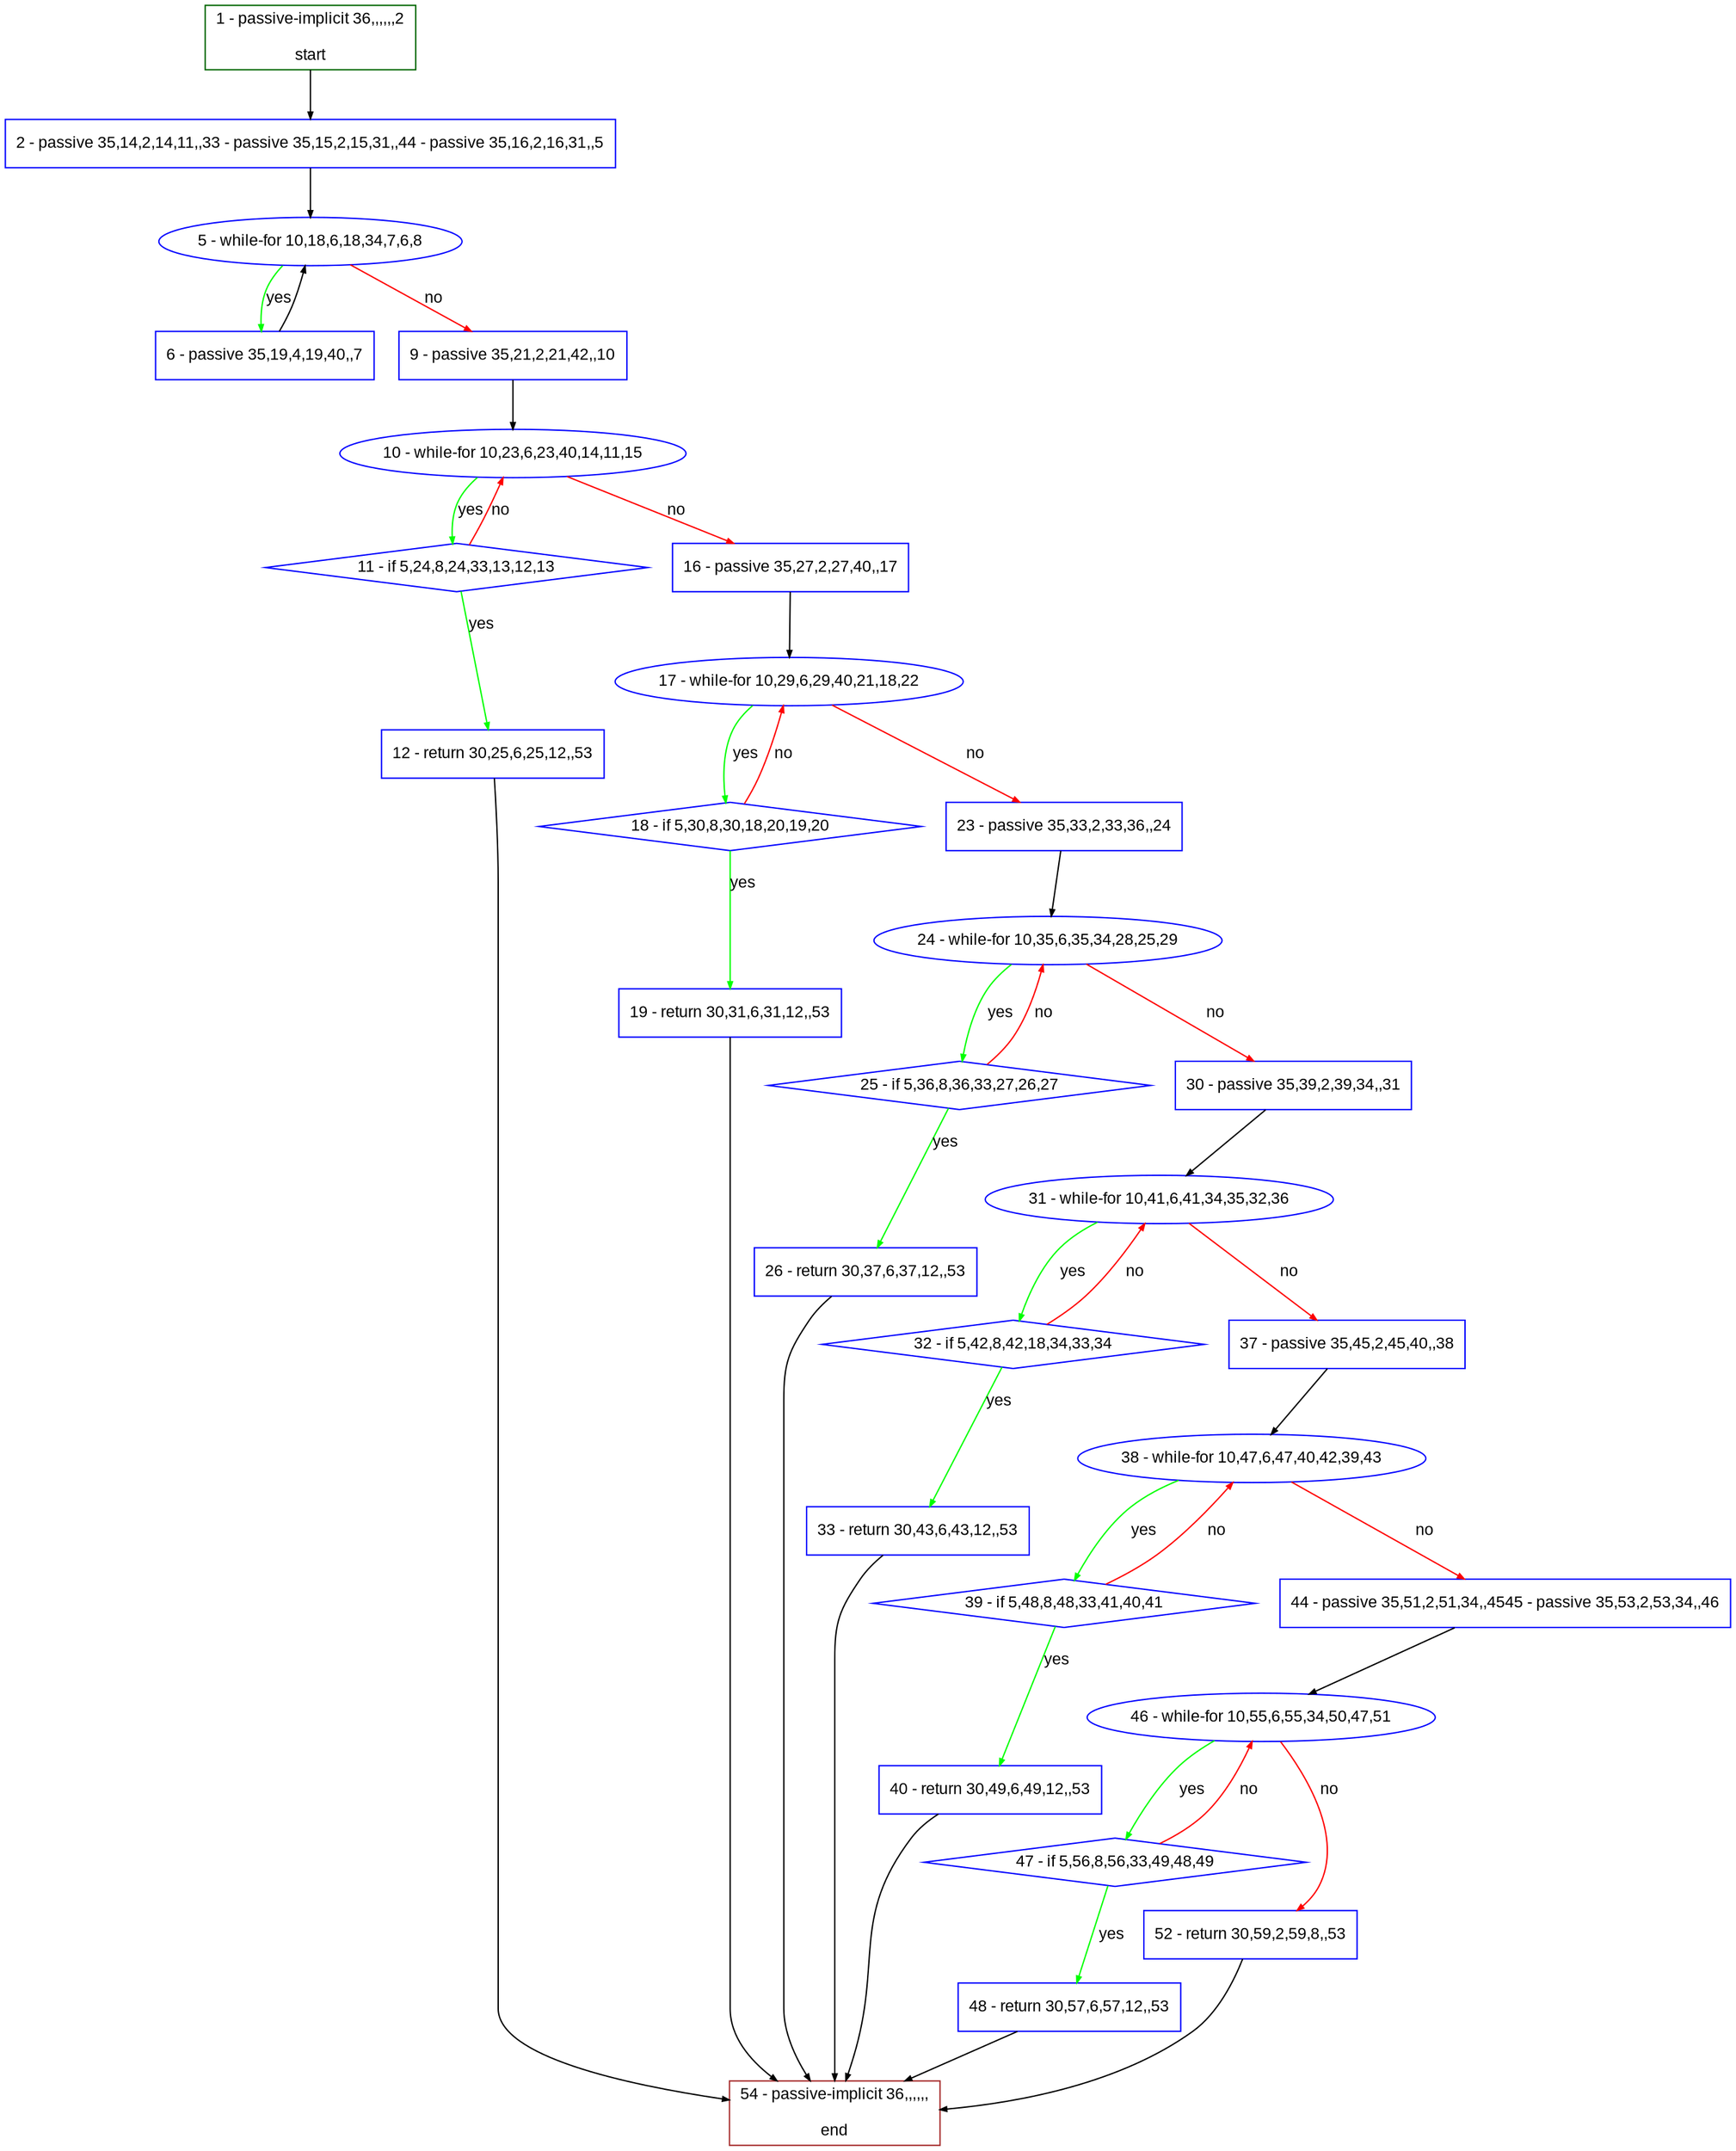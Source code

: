 digraph "" {
  graph [bgcolor="white", fillcolor="#FFFFCC", pack="true", packmode="clust", fontname="Arial", label="", fontsize="12", compound="true", style="rounded,filled"];
  node [node_initialized="no", fillcolor="white", fontname="Arial", label="", color="grey", fontsize="12", fixedsize="false", compound="true", shape="rectangle", style="filled"];
  edge [arrowtail="none", lhead="", fontcolor="black", fontname="Arial", label="", color="black", fontsize="12", arrowhead="normal", arrowsize="0.5", compound="true", ltail="", dir="forward"];
  __N1 [fillcolor="#ffffff", label="2 - passive 35,14,2,14,11,,33 - passive 35,15,2,15,31,,44 - passive 35,16,2,16,31,,5", color="#0000ff", shape="box", style="filled"];
  __N2 [fillcolor="#ffffff", label="1 - passive-implicit 36,,,,,,2\n\nstart", color="#006400", shape="box", style="filled"];
  __N3 [fillcolor="#ffffff", label="5 - while-for 10,18,6,18,34,7,6,8", color="#0000ff", shape="oval", style="filled"];
  __N4 [fillcolor="#ffffff", label="6 - passive 35,19,4,19,40,,7", color="#0000ff", shape="box", style="filled"];
  __N5 [fillcolor="#ffffff", label="9 - passive 35,21,2,21,42,,10", color="#0000ff", shape="box", style="filled"];
  __N6 [fillcolor="#ffffff", label="10 - while-for 10,23,6,23,40,14,11,15", color="#0000ff", shape="oval", style="filled"];
  __N7 [fillcolor="#ffffff", label="11 - if 5,24,8,24,33,13,12,13", color="#0000ff", shape="diamond", style="filled"];
  __N8 [fillcolor="#ffffff", label="16 - passive 35,27,2,27,40,,17", color="#0000ff", shape="box", style="filled"];
  __N9 [fillcolor="#ffffff", label="12 - return 30,25,6,25,12,,53", color="#0000ff", shape="box", style="filled"];
  __N10 [fillcolor="#ffffff", label="54 - passive-implicit 36,,,,,,\n\nend", color="#a52a2a", shape="box", style="filled"];
  __N11 [fillcolor="#ffffff", label="17 - while-for 10,29,6,29,40,21,18,22", color="#0000ff", shape="oval", style="filled"];
  __N12 [fillcolor="#ffffff", label="18 - if 5,30,8,30,18,20,19,20", color="#0000ff", shape="diamond", style="filled"];
  __N13 [fillcolor="#ffffff", label="23 - passive 35,33,2,33,36,,24", color="#0000ff", shape="box", style="filled"];
  __N14 [fillcolor="#ffffff", label="19 - return 30,31,6,31,12,,53", color="#0000ff", shape="box", style="filled"];
  __N15 [fillcolor="#ffffff", label="24 - while-for 10,35,6,35,34,28,25,29", color="#0000ff", shape="oval", style="filled"];
  __N16 [fillcolor="#ffffff", label="25 - if 5,36,8,36,33,27,26,27", color="#0000ff", shape="diamond", style="filled"];
  __N17 [fillcolor="#ffffff", label="30 - passive 35,39,2,39,34,,31", color="#0000ff", shape="box", style="filled"];
  __N18 [fillcolor="#ffffff", label="26 - return 30,37,6,37,12,,53", color="#0000ff", shape="box", style="filled"];
  __N19 [fillcolor="#ffffff", label="31 - while-for 10,41,6,41,34,35,32,36", color="#0000ff", shape="oval", style="filled"];
  __N20 [fillcolor="#ffffff", label="32 - if 5,42,8,42,18,34,33,34", color="#0000ff", shape="diamond", style="filled"];
  __N21 [fillcolor="#ffffff", label="37 - passive 35,45,2,45,40,,38", color="#0000ff", shape="box", style="filled"];
  __N22 [fillcolor="#ffffff", label="33 - return 30,43,6,43,12,,53", color="#0000ff", shape="box", style="filled"];
  __N23 [fillcolor="#ffffff", label="38 - while-for 10,47,6,47,40,42,39,43", color="#0000ff", shape="oval", style="filled"];
  __N24 [fillcolor="#ffffff", label="39 - if 5,48,8,48,33,41,40,41", color="#0000ff", shape="diamond", style="filled"];
  __N25 [fillcolor="#ffffff", label="44 - passive 35,51,2,51,34,,4545 - passive 35,53,2,53,34,,46", color="#0000ff", shape="box", style="filled"];
  __N26 [fillcolor="#ffffff", label="40 - return 30,49,6,49,12,,53", color="#0000ff", shape="box", style="filled"];
  __N27 [fillcolor="#ffffff", label="46 - while-for 10,55,6,55,34,50,47,51", color="#0000ff", shape="oval", style="filled"];
  __N28 [fillcolor="#ffffff", label="47 - if 5,56,8,56,33,49,48,49", color="#0000ff", shape="diamond", style="filled"];
  __N29 [fillcolor="#ffffff", label="52 - return 30,59,2,59,8,,53", color="#0000ff", shape="box", style="filled"];
  __N30 [fillcolor="#ffffff", label="48 - return 30,57,6,57,12,,53", color="#0000ff", shape="box", style="filled"];
  __N2 -> __N1 [arrowtail="none", color="#000000", label="", arrowhead="normal", dir="forward"];
  __N1 -> __N3 [arrowtail="none", color="#000000", label="", arrowhead="normal", dir="forward"];
  __N3 -> __N4 [arrowtail="none", color="#00ff00", label="yes", arrowhead="normal", dir="forward"];
  __N4 -> __N3 [arrowtail="none", color="#000000", label="", arrowhead="normal", dir="forward"];
  __N3 -> __N5 [arrowtail="none", color="#ff0000", label="no", arrowhead="normal", dir="forward"];
  __N5 -> __N6 [arrowtail="none", color="#000000", label="", arrowhead="normal", dir="forward"];
  __N6 -> __N7 [arrowtail="none", color="#00ff00", label="yes", arrowhead="normal", dir="forward"];
  __N7 -> __N6 [arrowtail="none", color="#ff0000", label="no", arrowhead="normal", dir="forward"];
  __N6 -> __N8 [arrowtail="none", color="#ff0000", label="no", arrowhead="normal", dir="forward"];
  __N7 -> __N9 [arrowtail="none", color="#00ff00", label="yes", arrowhead="normal", dir="forward"];
  __N9 -> __N10 [arrowtail="none", color="#000000", label="", arrowhead="normal", dir="forward"];
  __N8 -> __N11 [arrowtail="none", color="#000000", label="", arrowhead="normal", dir="forward"];
  __N11 -> __N12 [arrowtail="none", color="#00ff00", label="yes", arrowhead="normal", dir="forward"];
  __N12 -> __N11 [arrowtail="none", color="#ff0000", label="no", arrowhead="normal", dir="forward"];
  __N11 -> __N13 [arrowtail="none", color="#ff0000", label="no", arrowhead="normal", dir="forward"];
  __N12 -> __N14 [arrowtail="none", color="#00ff00", label="yes", arrowhead="normal", dir="forward"];
  __N14 -> __N10 [arrowtail="none", color="#000000", label="", arrowhead="normal", dir="forward"];
  __N13 -> __N15 [arrowtail="none", color="#000000", label="", arrowhead="normal", dir="forward"];
  __N15 -> __N16 [arrowtail="none", color="#00ff00", label="yes", arrowhead="normal", dir="forward"];
  __N16 -> __N15 [arrowtail="none", color="#ff0000", label="no", arrowhead="normal", dir="forward"];
  __N15 -> __N17 [arrowtail="none", color="#ff0000", label="no", arrowhead="normal", dir="forward"];
  __N16 -> __N18 [arrowtail="none", color="#00ff00", label="yes", arrowhead="normal", dir="forward"];
  __N18 -> __N10 [arrowtail="none", color="#000000", label="", arrowhead="normal", dir="forward"];
  __N17 -> __N19 [arrowtail="none", color="#000000", label="", arrowhead="normal", dir="forward"];
  __N19 -> __N20 [arrowtail="none", color="#00ff00", label="yes", arrowhead="normal", dir="forward"];
  __N20 -> __N19 [arrowtail="none", color="#ff0000", label="no", arrowhead="normal", dir="forward"];
  __N19 -> __N21 [arrowtail="none", color="#ff0000", label="no", arrowhead="normal", dir="forward"];
  __N20 -> __N22 [arrowtail="none", color="#00ff00", label="yes", arrowhead="normal", dir="forward"];
  __N22 -> __N10 [arrowtail="none", color="#000000", label="", arrowhead="normal", dir="forward"];
  __N21 -> __N23 [arrowtail="none", color="#000000", label="", arrowhead="normal", dir="forward"];
  __N23 -> __N24 [arrowtail="none", color="#00ff00", label="yes", arrowhead="normal", dir="forward"];
  __N24 -> __N23 [arrowtail="none", color="#ff0000", label="no", arrowhead="normal", dir="forward"];
  __N23 -> __N25 [arrowtail="none", color="#ff0000", label="no", arrowhead="normal", dir="forward"];
  __N24 -> __N26 [arrowtail="none", color="#00ff00", label="yes", arrowhead="normal", dir="forward"];
  __N26 -> __N10 [arrowtail="none", color="#000000", label="", arrowhead="normal", dir="forward"];
  __N25 -> __N27 [arrowtail="none", color="#000000", label="", arrowhead="normal", dir="forward"];
  __N27 -> __N28 [arrowtail="none", color="#00ff00", label="yes", arrowhead="normal", dir="forward"];
  __N28 -> __N27 [arrowtail="none", color="#ff0000", label="no", arrowhead="normal", dir="forward"];
  __N27 -> __N29 [arrowtail="none", color="#ff0000", label="no", arrowhead="normal", dir="forward"];
  __N28 -> __N30 [arrowtail="none", color="#00ff00", label="yes", arrowhead="normal", dir="forward"];
  __N30 -> __N10 [arrowtail="none", color="#000000", label="", arrowhead="normal", dir="forward"];
  __N29 -> __N10 [arrowtail="none", color="#000000", label="", arrowhead="normal", dir="forward"];
}
